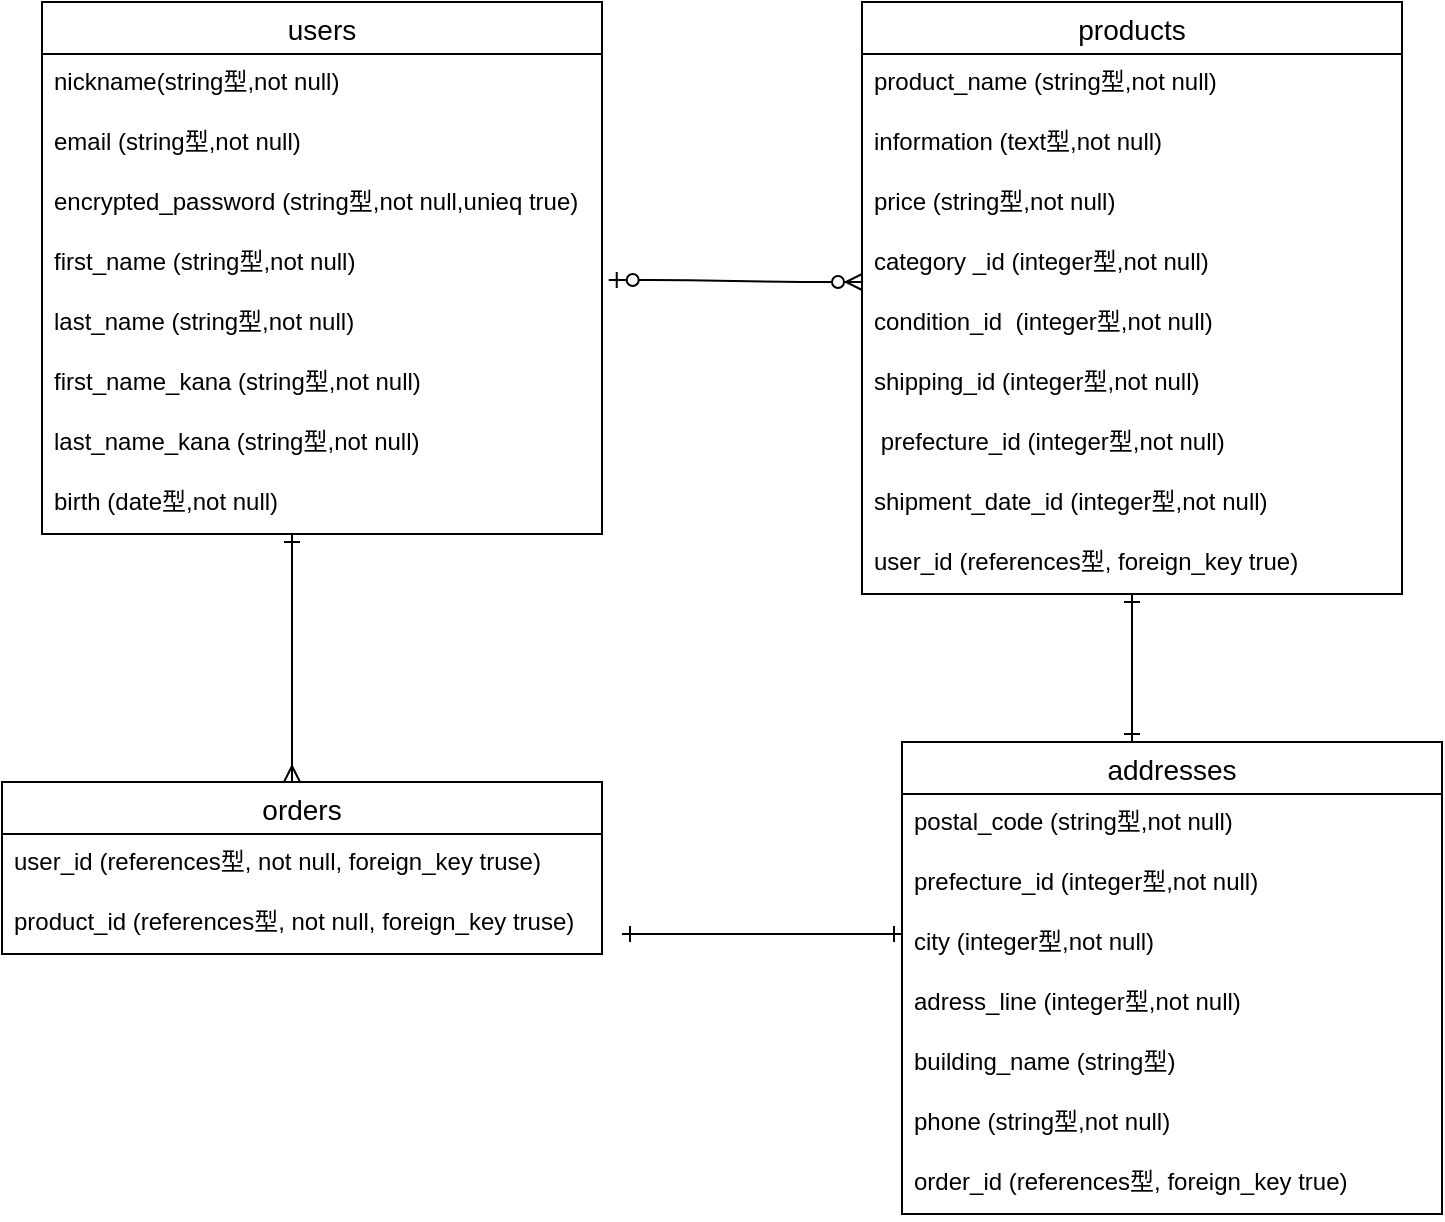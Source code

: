 <mxfile>
    <diagram id="T8HoB6oT5iCR3-rjtRcN" name="ページ1">
        <mxGraphModel dx="856" dy="800" grid="1" gridSize="10" guides="1" tooltips="1" connect="1" arrows="1" fold="1" page="1" pageScale="1" pageWidth="827" pageHeight="1169" math="0" shadow="0">
            <root>
                <mxCell id="0"/>
                <mxCell id="1" parent="0"/>
                <mxCell id="43" style="edgeStyle=orthogonalEdgeStyle;rounded=0;orthogonalLoop=1;jettySize=auto;html=1;endArrow=ERmany;endFill=0;startArrow=ERone;startFill=0;" edge="1" parent="1" source="2">
                    <mxGeometry relative="1" as="geometry">
                        <mxPoint x="145" y="490" as="targetPoint"/>
                        <Array as="points">
                            <mxPoint x="145" y="390"/>
                            <mxPoint x="145" y="390"/>
                        </Array>
                    </mxGeometry>
                </mxCell>
                <mxCell id="2" value="users" style="swimlane;fontStyle=0;childLayout=stackLayout;horizontal=1;startSize=26;horizontalStack=0;resizeParent=1;resizeParentMax=0;resizeLast=0;collapsible=1;marginBottom=0;align=center;fontSize=14;" vertex="1" parent="1">
                    <mxGeometry x="20" y="100" width="280" height="266" as="geometry"/>
                </mxCell>
                <mxCell id="3" value="nickname(string型,not null)" style="text;strokeColor=none;fillColor=none;spacingLeft=4;spacingRight=4;overflow=hidden;rotatable=0;points=[[0,0.5],[1,0.5]];portConstraint=eastwest;fontSize=12;" vertex="1" parent="2">
                    <mxGeometry y="26" width="280" height="30" as="geometry"/>
                </mxCell>
                <mxCell id="4" value="email (string型,not null)" style="text;strokeColor=none;fillColor=none;spacingLeft=4;spacingRight=4;overflow=hidden;rotatable=0;points=[[0,0.5],[1,0.5]];portConstraint=eastwest;fontSize=12;" vertex="1" parent="2">
                    <mxGeometry y="56" width="280" height="30" as="geometry"/>
                </mxCell>
                <mxCell id="16" value="encrypted_password (string型,not null,unieq true)" style="text;strokeColor=none;fillColor=none;spacingLeft=4;spacingRight=4;overflow=hidden;rotatable=0;points=[[0,0.5],[1,0.5]];portConstraint=eastwest;fontSize=12;" vertex="1" parent="2">
                    <mxGeometry y="86" width="280" height="30" as="geometry"/>
                </mxCell>
                <mxCell id="19" value="first_name (string型,not null)" style="text;strokeColor=none;fillColor=none;spacingLeft=4;spacingRight=4;overflow=hidden;rotatable=0;points=[[0,0.5],[1,0.5]];portConstraint=eastwest;fontSize=12;" vertex="1" parent="2">
                    <mxGeometry y="116" width="280" height="30" as="geometry"/>
                </mxCell>
                <mxCell id="17" value="last_name (string型,not null)" style="text;strokeColor=none;fillColor=none;spacingLeft=4;spacingRight=4;overflow=hidden;rotatable=0;points=[[0,0.5],[1,0.5]];portConstraint=eastwest;fontSize=12;" vertex="1" parent="2">
                    <mxGeometry y="146" width="280" height="30" as="geometry"/>
                </mxCell>
                <mxCell id="18" value="first_name_kana (string型,not null)" style="text;strokeColor=none;fillColor=none;spacingLeft=4;spacingRight=4;overflow=hidden;rotatable=0;points=[[0,0.5],[1,0.5]];portConstraint=eastwest;fontSize=12;" vertex="1" parent="2">
                    <mxGeometry y="176" width="280" height="30" as="geometry"/>
                </mxCell>
                <mxCell id="5" value="last_name_kana (string型,not null)" style="text;strokeColor=none;fillColor=none;spacingLeft=4;spacingRight=4;overflow=hidden;rotatable=0;points=[[0,0.5],[1,0.5]];portConstraint=eastwest;fontSize=12;" vertex="1" parent="2">
                    <mxGeometry y="206" width="280" height="30" as="geometry"/>
                </mxCell>
                <mxCell id="28" value="birth (date型,not null)" style="text;strokeColor=none;fillColor=none;spacingLeft=4;spacingRight=4;overflow=hidden;rotatable=0;points=[[0,0.5],[1,0.5]];portConstraint=eastwest;fontSize=12;" vertex="1" parent="2">
                    <mxGeometry y="236" width="280" height="30" as="geometry"/>
                </mxCell>
                <mxCell id="6" value="orders" style="swimlane;fontStyle=0;childLayout=stackLayout;horizontal=1;startSize=26;horizontalStack=0;resizeParent=1;resizeParentMax=0;resizeLast=0;collapsible=1;marginBottom=0;align=center;fontSize=14;" vertex="1" parent="1">
                    <mxGeometry y="490" width="300" height="86" as="geometry"/>
                </mxCell>
                <mxCell id="7" value="user_id (references型, not null, foreign_key truse)" style="text;strokeColor=none;fillColor=none;spacingLeft=4;spacingRight=4;overflow=hidden;rotatable=0;points=[[0,0.5],[1,0.5]];portConstraint=eastwest;fontSize=12;" vertex="1" parent="6">
                    <mxGeometry y="26" width="300" height="30" as="geometry"/>
                </mxCell>
                <mxCell id="49" value="product_id (references型, not null, foreign_key truse)" style="text;strokeColor=none;fillColor=none;spacingLeft=4;spacingRight=4;overflow=hidden;rotatable=0;points=[[0,0.5],[1,0.5]];portConstraint=eastwest;fontSize=12;" vertex="1" parent="6">
                    <mxGeometry y="56" width="300" height="30" as="geometry"/>
                </mxCell>
                <mxCell id="44" style="edgeStyle=orthogonalEdgeStyle;rounded=0;orthogonalLoop=1;jettySize=auto;html=1;startArrow=ERone;startFill=0;endArrow=ERone;endFill=0;" edge="1" parent="1" source="20" target="29">
                    <mxGeometry relative="1" as="geometry">
                        <Array as="points">
                            <mxPoint x="570" y="370"/>
                            <mxPoint x="570" y="370"/>
                        </Array>
                    </mxGeometry>
                </mxCell>
                <mxCell id="20" value="products" style="swimlane;fontStyle=0;childLayout=stackLayout;horizontal=1;startSize=26;horizontalStack=0;resizeParent=1;resizeParentMax=0;resizeLast=0;collapsible=1;marginBottom=0;align=center;fontSize=14;" vertex="1" parent="1">
                    <mxGeometry x="430" y="100" width="270" height="296" as="geometry"/>
                </mxCell>
                <mxCell id="21" value="product_name (string型,not null)" style="text;strokeColor=none;fillColor=none;spacingLeft=4;spacingRight=4;overflow=hidden;rotatable=0;points=[[0,0.5],[1,0.5]];portConstraint=eastwest;fontSize=12;" vertex="1" parent="20">
                    <mxGeometry y="26" width="270" height="30" as="geometry"/>
                </mxCell>
                <mxCell id="22" value="information (text型,not null)" style="text;strokeColor=none;fillColor=none;spacingLeft=4;spacingRight=4;overflow=hidden;rotatable=0;points=[[0,0.5],[1,0.5]];portConstraint=eastwest;fontSize=12;" vertex="1" parent="20">
                    <mxGeometry y="56" width="270" height="30" as="geometry"/>
                </mxCell>
                <mxCell id="23" value="price (string型,not null)" style="text;strokeColor=none;fillColor=none;spacingLeft=4;spacingRight=4;overflow=hidden;rotatable=0;points=[[0,0.5],[1,0.5]];portConstraint=eastwest;fontSize=12;" vertex="1" parent="20">
                    <mxGeometry y="86" width="270" height="30" as="geometry"/>
                </mxCell>
                <mxCell id="25" value="category _id (integer型,not null)" style="text;strokeColor=none;fillColor=none;spacingLeft=4;spacingRight=4;overflow=hidden;rotatable=0;points=[[0,0.5],[1,0.5]];portConstraint=eastwest;fontSize=12;" vertex="1" parent="20">
                    <mxGeometry y="116" width="270" height="30" as="geometry"/>
                </mxCell>
                <mxCell id="26" value="condition_id  (integer型,not null)" style="text;strokeColor=none;fillColor=none;spacingLeft=4;spacingRight=4;overflow=hidden;rotatable=0;points=[[0,0.5],[1,0.5]];portConstraint=eastwest;fontSize=12;" vertex="1" parent="20">
                    <mxGeometry y="146" width="270" height="30" as="geometry"/>
                </mxCell>
                <mxCell id="36" value="shipping_id (integer型,not null)" style="text;strokeColor=none;fillColor=none;spacingLeft=4;spacingRight=4;overflow=hidden;rotatable=0;points=[[0,0.5],[1,0.5]];portConstraint=eastwest;fontSize=12;" vertex="1" parent="20">
                    <mxGeometry y="176" width="270" height="30" as="geometry"/>
                </mxCell>
                <mxCell id="35" value=" prefecture_id (integer型,not null)" style="text;strokeColor=none;fillColor=none;spacingLeft=4;spacingRight=4;overflow=hidden;rotatable=0;points=[[0,0.5],[1,0.5]];portConstraint=eastwest;fontSize=12;" vertex="1" parent="20">
                    <mxGeometry y="206" width="270" height="30" as="geometry"/>
                </mxCell>
                <mxCell id="52" value="shipment_date_id (integer型,not null)&#10; " style="text;strokeColor=none;fillColor=none;spacingLeft=4;spacingRight=4;overflow=hidden;rotatable=0;points=[[0,0.5],[1,0.5]];portConstraint=eastwest;fontSize=12;" vertex="1" parent="20">
                    <mxGeometry y="236" width="270" height="30" as="geometry"/>
                </mxCell>
                <mxCell id="27" value="user_id (references型, foreign_key true)&#10; " style="text;strokeColor=none;fillColor=none;spacingLeft=4;spacingRight=4;overflow=hidden;rotatable=0;points=[[0,0.5],[1,0.5]];portConstraint=eastwest;fontSize=12;" vertex="1" parent="20">
                    <mxGeometry y="266" width="270" height="30" as="geometry"/>
                </mxCell>
                <mxCell id="29" value="addresses" style="swimlane;fontStyle=0;childLayout=stackLayout;horizontal=1;startSize=26;horizontalStack=0;resizeParent=1;resizeParentMax=0;resizeLast=0;collapsible=1;marginBottom=0;align=center;fontSize=14;" vertex="1" parent="1">
                    <mxGeometry x="450" y="470" width="270" height="236" as="geometry"/>
                </mxCell>
                <mxCell id="30" value="postal_code (string型,not null)" style="text;strokeColor=none;fillColor=none;spacingLeft=4;spacingRight=4;overflow=hidden;rotatable=0;points=[[0,0.5],[1,0.5]];portConstraint=eastwest;fontSize=12;" vertex="1" parent="29">
                    <mxGeometry y="26" width="270" height="30" as="geometry"/>
                </mxCell>
                <mxCell id="31" value="prefecture_id (integer型,not null)" style="text;strokeColor=none;fillColor=none;spacingLeft=4;spacingRight=4;overflow=hidden;rotatable=0;points=[[0,0.5],[1,0.5]];portConstraint=eastwest;fontSize=12;" vertex="1" parent="29">
                    <mxGeometry y="56" width="270" height="30" as="geometry"/>
                </mxCell>
                <mxCell id="46" value="city (integer型,not null)" style="text;strokeColor=none;fillColor=none;spacingLeft=4;spacingRight=4;overflow=hidden;rotatable=0;points=[[0,0.5],[1,0.5]];portConstraint=eastwest;fontSize=12;" vertex="1" parent="29">
                    <mxGeometry y="86" width="270" height="30" as="geometry"/>
                </mxCell>
                <mxCell id="48" value="adress_line (integer型,not null)" style="text;strokeColor=none;fillColor=none;spacingLeft=4;spacingRight=4;overflow=hidden;rotatable=0;points=[[0,0.5],[1,0.5]];portConstraint=eastwest;fontSize=12;" vertex="1" parent="29">
                    <mxGeometry y="116" width="270" height="30" as="geometry"/>
                </mxCell>
                <mxCell id="32" value="building_name (string型)" style="text;strokeColor=none;fillColor=none;spacingLeft=4;spacingRight=4;overflow=hidden;rotatable=0;points=[[0,0.5],[1,0.5]];portConstraint=eastwest;fontSize=12;" vertex="1" parent="29">
                    <mxGeometry y="146" width="270" height="30" as="geometry"/>
                </mxCell>
                <mxCell id="53" value="phone (string型,not null)" style="text;strokeColor=none;fillColor=none;spacingLeft=4;spacingRight=4;overflow=hidden;rotatable=0;points=[[0,0.5],[1,0.5]];portConstraint=eastwest;fontSize=12;" vertex="1" parent="29">
                    <mxGeometry y="176" width="270" height="30" as="geometry"/>
                </mxCell>
                <mxCell id="55" value="order_id (references型, foreign_key true)&#10; " style="text;strokeColor=none;fillColor=none;spacingLeft=4;spacingRight=4;overflow=hidden;rotatable=0;points=[[0,0.5],[1,0.5]];portConstraint=eastwest;fontSize=12;" vertex="1" parent="29">
                    <mxGeometry y="206" width="270" height="30" as="geometry"/>
                </mxCell>
                <mxCell id="40" value="" style="edgeStyle=entityRelationEdgeStyle;fontSize=12;html=1;endArrow=ERzeroToMany;startArrow=ERzeroToOne;exitX=1.012;exitY=0.767;exitDx=0;exitDy=0;exitPerimeter=0;" edge="1" parent="1" source="19">
                    <mxGeometry width="100" height="100" relative="1" as="geometry">
                        <mxPoint x="280" y="240" as="sourcePoint"/>
                        <mxPoint x="430" y="240" as="targetPoint"/>
                    </mxGeometry>
                </mxCell>
                <mxCell id="45" style="edgeStyle=orthogonalEdgeStyle;rounded=0;orthogonalLoop=1;jettySize=auto;html=1;startArrow=ERone;startFill=0;endArrow=ERone;endFill=0;" edge="1" parent="1">
                    <mxGeometry relative="1" as="geometry">
                        <mxPoint x="450" y="566" as="targetPoint"/>
                        <mxPoint x="310" y="566" as="sourcePoint"/>
                        <Array as="points">
                            <mxPoint x="430" y="566"/>
                            <mxPoint x="430" y="566"/>
                        </Array>
                    </mxGeometry>
                </mxCell>
            </root>
        </mxGraphModel>
    </diagram>
</mxfile>